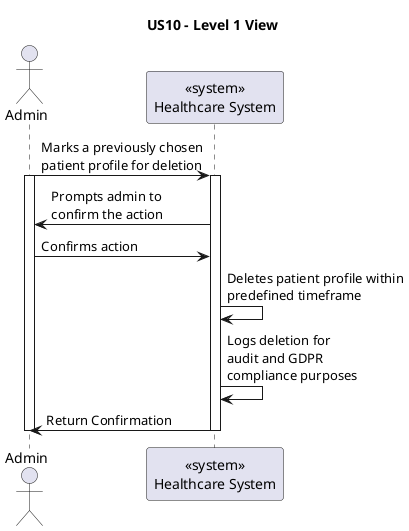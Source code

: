 ' 
' User Story: As an Admin,  I want to register new backoffice users (e.g., doctors, nurses, technicians, admins) via an out-of-band process, so that they can access the backoffice system with appropriate permissions.
'
' Acceptance Criteria:
' 
' - Backoffice users (e.g., doctors, nurses, technicians) are registered by an Admin via an internal process, not via self-registration.
' - Admin assigns roles (e.g., Doctor, Nurse, Technician) during the registration process.
' - Registered users receive a one-time setup link via email to set their password and activate their account.
' - The system enforces strong password requirements for security.
' - A confirmation email is sent to verify the user’s registration.

@startuml

title US10 - Level 1 View

actor Admin as U
participant "<<system>>\nHealthcare System" as web

U -> web : Marks a previously chosen\npatient profile for deletion
activate U
activate web
web -> U : Prompts admin to\nconfirm the action
U -> web : Confirms action
web -> web : Deletes patient profile within\npredefined timeframe
web -> web : Logs deletion for\naudit and GDPR\ncompliance purposes
web -> U : Return Confirmation
deactivate web
deactivate U

' E a parte do email?



@enduml